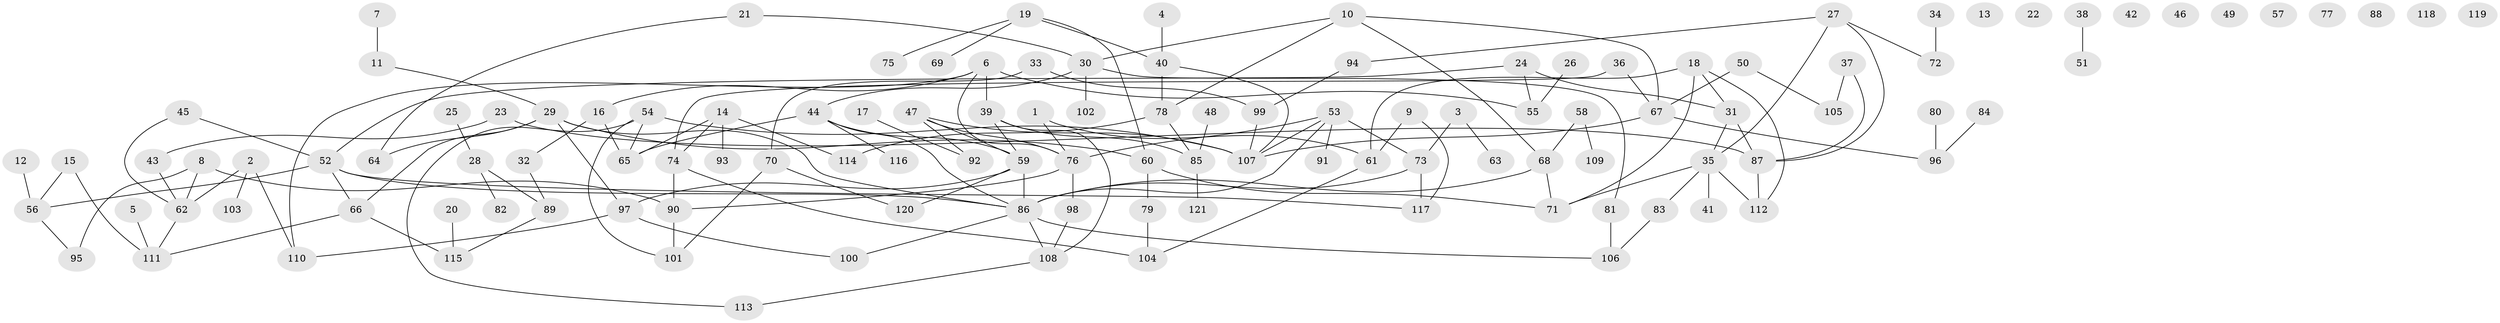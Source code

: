 // Generated by graph-tools (version 1.1) at 2025/00/03/09/25 03:00:43]
// undirected, 121 vertices, 158 edges
graph export_dot {
graph [start="1"]
  node [color=gray90,style=filled];
  1;
  2;
  3;
  4;
  5;
  6;
  7;
  8;
  9;
  10;
  11;
  12;
  13;
  14;
  15;
  16;
  17;
  18;
  19;
  20;
  21;
  22;
  23;
  24;
  25;
  26;
  27;
  28;
  29;
  30;
  31;
  32;
  33;
  34;
  35;
  36;
  37;
  38;
  39;
  40;
  41;
  42;
  43;
  44;
  45;
  46;
  47;
  48;
  49;
  50;
  51;
  52;
  53;
  54;
  55;
  56;
  57;
  58;
  59;
  60;
  61;
  62;
  63;
  64;
  65;
  66;
  67;
  68;
  69;
  70;
  71;
  72;
  73;
  74;
  75;
  76;
  77;
  78;
  79;
  80;
  81;
  82;
  83;
  84;
  85;
  86;
  87;
  88;
  89;
  90;
  91;
  92;
  93;
  94;
  95;
  96;
  97;
  98;
  99;
  100;
  101;
  102;
  103;
  104;
  105;
  106;
  107;
  108;
  109;
  110;
  111;
  112;
  113;
  114;
  115;
  116;
  117;
  118;
  119;
  120;
  121;
  1 -- 61;
  1 -- 76;
  2 -- 62;
  2 -- 103;
  2 -- 110;
  3 -- 63;
  3 -- 73;
  4 -- 40;
  5 -- 111;
  6 -- 16;
  6 -- 39;
  6 -- 55;
  6 -- 76;
  6 -- 110;
  7 -- 11;
  8 -- 62;
  8 -- 90;
  8 -- 95;
  9 -- 61;
  9 -- 117;
  10 -- 30;
  10 -- 67;
  10 -- 68;
  10 -- 78;
  11 -- 29;
  12 -- 56;
  14 -- 65;
  14 -- 74;
  14 -- 93;
  14 -- 114;
  15 -- 56;
  15 -- 111;
  16 -- 32;
  16 -- 65;
  17 -- 92;
  18 -- 31;
  18 -- 61;
  18 -- 71;
  18 -- 112;
  19 -- 40;
  19 -- 60;
  19 -- 69;
  19 -- 75;
  20 -- 115;
  21 -- 30;
  21 -- 64;
  23 -- 43;
  23 -- 87;
  24 -- 31;
  24 -- 52;
  24 -- 55;
  25 -- 28;
  26 -- 55;
  27 -- 35;
  27 -- 72;
  27 -- 87;
  27 -- 94;
  28 -- 82;
  28 -- 89;
  29 -- 60;
  29 -- 64;
  29 -- 66;
  29 -- 86;
  29 -- 97;
  30 -- 44;
  30 -- 81;
  30 -- 102;
  31 -- 35;
  31 -- 87;
  32 -- 89;
  33 -- 70;
  33 -- 99;
  34 -- 72;
  35 -- 41;
  35 -- 71;
  35 -- 83;
  35 -- 112;
  36 -- 67;
  36 -- 74;
  37 -- 87;
  37 -- 105;
  38 -- 51;
  39 -- 59;
  39 -- 85;
  39 -- 108;
  40 -- 78;
  40 -- 107;
  43 -- 62;
  44 -- 59;
  44 -- 65;
  44 -- 86;
  44 -- 116;
  45 -- 52;
  45 -- 62;
  47 -- 59;
  47 -- 76;
  47 -- 92;
  47 -- 107;
  48 -- 85;
  50 -- 67;
  50 -- 105;
  52 -- 56;
  52 -- 66;
  52 -- 86;
  52 -- 117;
  53 -- 73;
  53 -- 76;
  53 -- 86;
  53 -- 91;
  53 -- 107;
  54 -- 65;
  54 -- 101;
  54 -- 107;
  54 -- 113;
  56 -- 95;
  58 -- 68;
  58 -- 109;
  59 -- 86;
  59 -- 97;
  59 -- 120;
  60 -- 71;
  60 -- 79;
  61 -- 104;
  62 -- 111;
  66 -- 111;
  66 -- 115;
  67 -- 96;
  67 -- 107;
  68 -- 71;
  68 -- 86;
  70 -- 101;
  70 -- 120;
  73 -- 86;
  73 -- 117;
  74 -- 90;
  74 -- 104;
  76 -- 90;
  76 -- 98;
  78 -- 85;
  78 -- 114;
  79 -- 104;
  80 -- 96;
  81 -- 106;
  83 -- 106;
  84 -- 96;
  85 -- 121;
  86 -- 100;
  86 -- 106;
  86 -- 108;
  87 -- 112;
  89 -- 115;
  90 -- 101;
  94 -- 99;
  97 -- 100;
  97 -- 110;
  98 -- 108;
  99 -- 107;
  108 -- 113;
}

